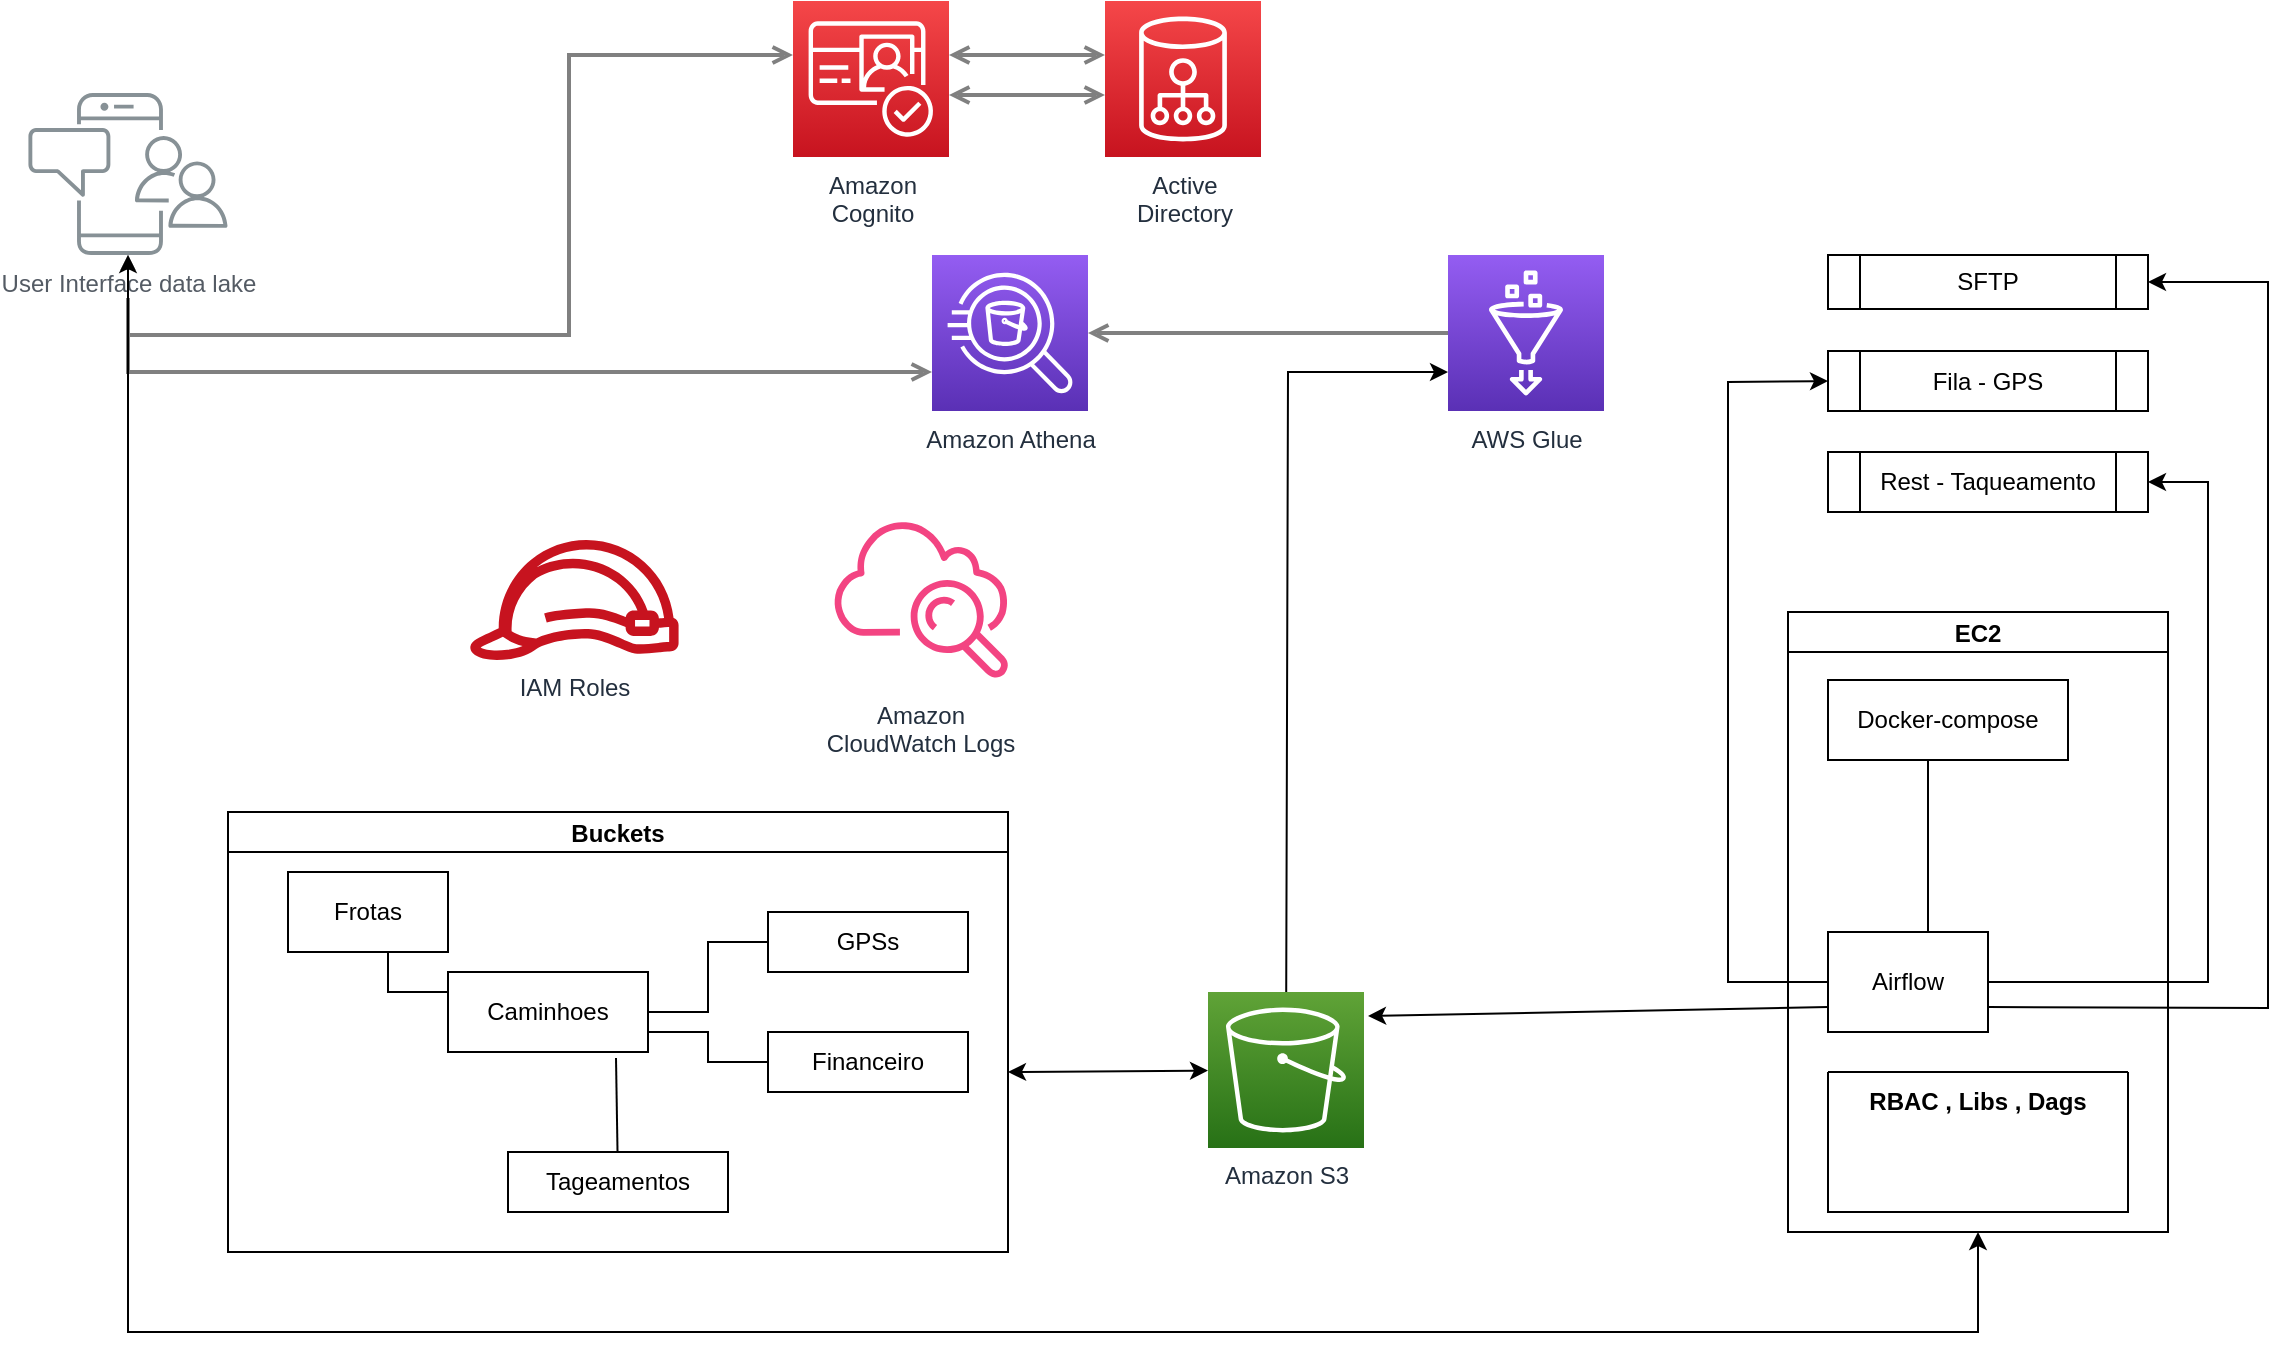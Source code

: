 <mxfile version="21.3.6" type="github">
  <diagram id="Ht1M8jgEwFfnCIfOTk4-" name="Page-1">
    <mxGraphModel dx="1674" dy="822" grid="1" gridSize="10" guides="1" tooltips="1" connect="1" arrows="1" fold="1" page="1" pageScale="1" pageWidth="1169" pageHeight="827" math="0" shadow="0">
      <root>
        <mxCell id="0" />
        <mxCell id="1" parent="0" />
        <mxCell id="UEzPUAAOIrF-is8g5C7q-124" style="edgeStyle=orthogonalEdgeStyle;rounded=0;orthogonalLoop=1;jettySize=auto;html=1;startArrow=open;startFill=0;endArrow=open;endFill=0;strokeWidth=2;strokeColor=#808080;" parent="1" source="UEzPUAAOIrF-is8g5C7q-110" target="UEzPUAAOIrF-is8g5C7q-111" edge="1">
          <mxGeometry relative="1" as="geometry">
            <Array as="points">
              <mxPoint x="300.5" y="241.5" />
              <mxPoint x="300.5" y="101.5" />
            </Array>
          </mxGeometry>
        </mxCell>
        <mxCell id="UEzPUAAOIrF-is8g5C7q-127" style="edgeStyle=orthogonalEdgeStyle;rounded=0;orthogonalLoop=1;jettySize=auto;html=1;startArrow=open;startFill=0;endArrow=open;endFill=0;strokeWidth=2;strokeColor=#808080;" parent="1" source="UEzPUAAOIrF-is8g5C7q-110" target="UEzPUAAOIrF-is8g5C7q-118" edge="1">
          <mxGeometry relative="1" as="geometry">
            <Array as="points">
              <mxPoint x="80" y="260" />
            </Array>
            <mxPoint x="580" y="250" as="targetPoint" />
          </mxGeometry>
        </mxCell>
        <mxCell id="UEzPUAAOIrF-is8g5C7q-125" style="edgeStyle=orthogonalEdgeStyle;rounded=0;orthogonalLoop=1;jettySize=auto;html=1;startArrow=open;startFill=0;endArrow=open;endFill=0;strokeWidth=2;strokeColor=#808080;" parent="1" source="UEzPUAAOIrF-is8g5C7q-111" target="UEzPUAAOIrF-is8g5C7q-112" edge="1">
          <mxGeometry relative="1" as="geometry">
            <Array as="points">
              <mxPoint x="530.5" y="101.5" />
              <mxPoint x="530.5" y="101.5" />
            </Array>
          </mxGeometry>
        </mxCell>
        <mxCell id="UEzPUAAOIrF-is8g5C7q-137" value="" style="edgeStyle=orthogonalEdgeStyle;rounded=0;orthogonalLoop=1;jettySize=auto;html=1;startArrow=none;startFill=0;endArrow=open;endFill=0;strokeWidth=2;strokeColor=#808080;" parent="1" source="UEzPUAAOIrF-is8g5C7q-117" target="UEzPUAAOIrF-is8g5C7q-118" edge="1">
          <mxGeometry relative="1" as="geometry">
            <Array as="points">
              <mxPoint x="710" y="241" />
              <mxPoint x="710" y="241" />
            </Array>
          </mxGeometry>
        </mxCell>
        <mxCell id="UEzPUAAOIrF-is8g5C7q-143" style="edgeStyle=orthogonalEdgeStyle;rounded=0;orthogonalLoop=1;jettySize=auto;html=1;startArrow=open;startFill=0;endArrow=open;endFill=0;strokeWidth=2;strokeColor=#808080;" parent="1" source="UEzPUAAOIrF-is8g5C7q-111" target="UEzPUAAOIrF-is8g5C7q-112" edge="1">
          <mxGeometry relative="1" as="geometry">
            <mxPoint x="500.5" y="111.5" as="sourcePoint" />
            <mxPoint x="578.5" y="111.5" as="targetPoint" />
            <Array as="points">
              <mxPoint x="530.5" y="121.5" />
              <mxPoint x="530.5" y="121.5" />
            </Array>
          </mxGeometry>
        </mxCell>
        <mxCell id="UEzPUAAOIrF-is8g5C7q-110" value="User Interface data lake" style="outlineConnect=0;gradientColor=none;fontColor=#545B64;strokeColor=none;fillColor=#879196;dashed=0;verticalLabelPosition=bottom;verticalAlign=top;align=center;html=1;fontSize=12;fontStyle=0;aspect=fixed;shape=mxgraph.aws4.illustration_notification;pointerEvents=1;labelBackgroundColor=#ffffff;" parent="1" vertex="1">
          <mxGeometry x="30" y="120.5" width="100" height="81" as="geometry" />
        </mxCell>
        <mxCell id="UEzPUAAOIrF-is8g5C7q-111" value="Amazon &lt;br&gt;Cognito" style="outlineConnect=0;fontColor=#232F3E;gradientColor=#F54749;gradientDirection=north;fillColor=#C7131F;strokeColor=#ffffff;dashed=0;verticalLabelPosition=bottom;verticalAlign=top;align=center;html=1;fontSize=12;fontStyle=0;aspect=fixed;shape=mxgraph.aws4.resourceIcon;resIcon=mxgraph.aws4.cognito;labelBackgroundColor=#ffffff;" parent="1" vertex="1">
          <mxGeometry x="412.5" y="74.5" width="78" height="78" as="geometry" />
        </mxCell>
        <mxCell id="UEzPUAAOIrF-is8g5C7q-112" value="Active&lt;br&gt;Directory" style="outlineConnect=0;fontColor=#232F3E;gradientColor=#F54749;gradientDirection=north;fillColor=#C7131F;strokeColor=#ffffff;dashed=0;verticalLabelPosition=bottom;verticalAlign=top;align=center;html=1;fontSize=12;fontStyle=0;aspect=fixed;shape=mxgraph.aws4.resourceIcon;resIcon=mxgraph.aws4.cloud_directory;labelBackgroundColor=#ffffff;" parent="1" vertex="1">
          <mxGeometry x="568.5" y="74.5" width="78" height="78" as="geometry" />
        </mxCell>
        <mxCell id="UEzPUAAOIrF-is8g5C7q-116" value="Amazon S3" style="outlineConnect=0;fontColor=#232F3E;gradientColor=#60A337;gradientDirection=north;fillColor=#277116;strokeColor=#ffffff;dashed=0;verticalLabelPosition=bottom;verticalAlign=top;align=center;html=1;fontSize=12;fontStyle=0;aspect=fixed;shape=mxgraph.aws4.resourceIcon;resIcon=mxgraph.aws4.s3;labelBackgroundColor=#ffffff;" parent="1" vertex="1">
          <mxGeometry x="620.0" y="570" width="78" height="78" as="geometry" />
        </mxCell>
        <mxCell id="UEzPUAAOIrF-is8g5C7q-117" value="AWS Glue" style="outlineConnect=0;fontColor=#232F3E;gradientColor=#945DF2;gradientDirection=north;fillColor=#5A30B5;strokeColor=#ffffff;dashed=0;verticalLabelPosition=bottom;verticalAlign=top;align=center;html=1;fontSize=12;fontStyle=0;aspect=fixed;shape=mxgraph.aws4.resourceIcon;resIcon=mxgraph.aws4.glue;labelBackgroundColor=#ffffff;" parent="1" vertex="1">
          <mxGeometry x="740.0" y="201.5" width="78" height="78" as="geometry" />
        </mxCell>
        <mxCell id="UEzPUAAOIrF-is8g5C7q-118" value="Amazon Athena" style="outlineConnect=0;fontColor=#232F3E;gradientColor=#945DF2;gradientDirection=north;fillColor=#5A30B5;strokeColor=#ffffff;dashed=0;verticalLabelPosition=bottom;verticalAlign=top;align=center;html=1;fontSize=12;fontStyle=0;aspect=fixed;shape=mxgraph.aws4.resourceIcon;resIcon=mxgraph.aws4.athena;labelBackgroundColor=#ffffff;" parent="1" vertex="1">
          <mxGeometry x="482" y="201.5" width="78" height="78" as="geometry" />
        </mxCell>
        <mxCell id="UEzPUAAOIrF-is8g5C7q-122" value="IAM Roles" style="outlineConnect=0;fontColor=#232F3E;gradientColor=none;fillColor=#C7131F;strokeColor=none;dashed=0;verticalLabelPosition=bottom;verticalAlign=top;align=center;html=1;fontSize=12;fontStyle=0;aspect=fixed;pointerEvents=1;shape=mxgraph.aws4.role;labelBackgroundColor=#ffffff;" parent="1" vertex="1">
          <mxGeometry x="250" y="344" width="106.36" height="60" as="geometry" />
        </mxCell>
        <mxCell id="UEzPUAAOIrF-is8g5C7q-123" value="Amazon&lt;br&gt;CloudWatch Logs&lt;br&gt;" style="outlineConnect=0;fontColor=#232F3E;gradientColor=none;gradientDirection=north;fillColor=#F34482;strokeColor=none;dashed=0;verticalLabelPosition=bottom;verticalAlign=top;align=center;html=1;fontSize=12;fontStyle=0;aspect=fixed;shape=mxgraph.aws4.cloudwatch;labelBackgroundColor=#ffffff;" parent="1" vertex="1">
          <mxGeometry x="432" y="330" width="88" height="88" as="geometry" />
        </mxCell>
        <mxCell id="CeeiwtTvapGlpgdEnGXb-1" value="Buckets" style="swimlane;startSize=20;horizontal=1;containerType=tree;newEdgeStyle={&quot;edgeStyle&quot;:&quot;elbowEdgeStyle&quot;,&quot;startArrow&quot;:&quot;none&quot;,&quot;endArrow&quot;:&quot;none&quot;};" vertex="1" parent="1">
          <mxGeometry x="130" y="480" width="390" height="220" as="geometry">
            <mxRectangle x="40" y="450" width="90" height="30" as="alternateBounds" />
          </mxGeometry>
        </mxCell>
        <mxCell id="CeeiwtTvapGlpgdEnGXb-2" value="" style="edgeStyle=elbowEdgeStyle;elbow=vertical;sourcePerimeterSpacing=0;targetPerimeterSpacing=0;startArrow=none;endArrow=none;rounded=0;curved=0;" edge="1" parent="CeeiwtTvapGlpgdEnGXb-1" source="CeeiwtTvapGlpgdEnGXb-4" target="CeeiwtTvapGlpgdEnGXb-5">
          <mxGeometry relative="1" as="geometry">
            <Array as="points">
              <mxPoint x="80" y="90" />
              <mxPoint x="110" y="100" />
              <mxPoint x="90" y="100" />
            </Array>
          </mxGeometry>
        </mxCell>
        <UserObject label="Frotas" treeRoot="1" id="CeeiwtTvapGlpgdEnGXb-4">
          <mxCell style="whiteSpace=wrap;html=1;align=center;treeFolding=1;treeMoving=1;newEdgeStyle={&quot;edgeStyle&quot;:&quot;elbowEdgeStyle&quot;,&quot;startArrow&quot;:&quot;none&quot;,&quot;endArrow&quot;:&quot;none&quot;};" vertex="1" parent="CeeiwtTvapGlpgdEnGXb-1">
            <mxGeometry x="30" y="30" width="80" height="40" as="geometry" />
          </mxCell>
        </UserObject>
        <mxCell id="CeeiwtTvapGlpgdEnGXb-51" style="edgeStyle=elbowEdgeStyle;rounded=0;orthogonalLoop=1;jettySize=auto;html=1;startArrow=none;endArrow=none;exitX=1;exitY=0.5;exitDx=0;exitDy=0;entryX=0;entryY=0.5;entryDx=0;entryDy=0;" edge="1" parent="CeeiwtTvapGlpgdEnGXb-1" source="CeeiwtTvapGlpgdEnGXb-5" target="CeeiwtTvapGlpgdEnGXb-6">
          <mxGeometry relative="1" as="geometry" />
        </mxCell>
        <mxCell id="CeeiwtTvapGlpgdEnGXb-54" style="edgeStyle=elbowEdgeStyle;rounded=0;orthogonalLoop=1;jettySize=auto;html=1;startArrow=none;endArrow=none;exitX=1;exitY=0.75;exitDx=0;exitDy=0;entryX=0;entryY=0.5;entryDx=0;entryDy=0;" edge="1" parent="CeeiwtTvapGlpgdEnGXb-1" source="CeeiwtTvapGlpgdEnGXb-5" target="CeeiwtTvapGlpgdEnGXb-48">
          <mxGeometry relative="1" as="geometry" />
        </mxCell>
        <mxCell id="CeeiwtTvapGlpgdEnGXb-5" value="Caminhoes" style="whiteSpace=wrap;html=1;align=center;verticalAlign=middle;treeFolding=1;treeMoving=1;newEdgeStyle={&quot;edgeStyle&quot;:&quot;elbowEdgeStyle&quot;,&quot;startArrow&quot;:&quot;none&quot;,&quot;endArrow&quot;:&quot;none&quot;};" vertex="1" parent="CeeiwtTvapGlpgdEnGXb-1">
          <mxGeometry x="110" y="80" width="100" height="40" as="geometry" />
        </mxCell>
        <mxCell id="CeeiwtTvapGlpgdEnGXb-6" value="GPSs" style="whiteSpace=wrap;html=1;align=center;verticalAlign=middle;treeFolding=1;treeMoving=1;newEdgeStyle={&quot;edgeStyle&quot;:&quot;elbowEdgeStyle&quot;,&quot;startArrow&quot;:&quot;none&quot;,&quot;endArrow&quot;:&quot;none&quot;};" vertex="1" parent="CeeiwtTvapGlpgdEnGXb-1">
          <mxGeometry x="270" y="50" width="100" height="30" as="geometry" />
        </mxCell>
        <mxCell id="CeeiwtTvapGlpgdEnGXb-48" value="Financeiro" style="whiteSpace=wrap;html=1;align=center;verticalAlign=middle;treeFolding=1;treeMoving=1;newEdgeStyle={&quot;edgeStyle&quot;:&quot;elbowEdgeStyle&quot;,&quot;startArrow&quot;:&quot;none&quot;,&quot;endArrow&quot;:&quot;none&quot;};" vertex="1" parent="CeeiwtTvapGlpgdEnGXb-1">
          <mxGeometry x="270" y="110" width="100" height="30" as="geometry" />
        </mxCell>
        <mxCell id="CeeiwtTvapGlpgdEnGXb-56" value="" style="endArrow=none;html=1;rounded=0;exitX=0.84;exitY=1.075;exitDx=0;exitDy=0;exitPerimeter=0;" edge="1" parent="CeeiwtTvapGlpgdEnGXb-1" source="CeeiwtTvapGlpgdEnGXb-5" target="CeeiwtTvapGlpgdEnGXb-62">
          <mxGeometry width="50" height="50" relative="1" as="geometry">
            <mxPoint x="520" y="-20" as="sourcePoint" />
            <mxPoint x="280" y="190" as="targetPoint" />
            <Array as="points" />
          </mxGeometry>
        </mxCell>
        <mxCell id="CeeiwtTvapGlpgdEnGXb-62" value="Tageamentos" style="whiteSpace=wrap;html=1;align=center;verticalAlign=middle;treeFolding=1;treeMoving=1;newEdgeStyle={&quot;edgeStyle&quot;:&quot;elbowEdgeStyle&quot;,&quot;startArrow&quot;:&quot;none&quot;,&quot;endArrow&quot;:&quot;none&quot;};" vertex="1" parent="CeeiwtTvapGlpgdEnGXb-1">
          <mxGeometry x="140" y="170" width="110" height="30" as="geometry" />
        </mxCell>
        <mxCell id="CeeiwtTvapGlpgdEnGXb-10" value="" style="endArrow=classic;startArrow=classic;html=1;rounded=0;" edge="1" parent="1" target="UEzPUAAOIrF-is8g5C7q-116">
          <mxGeometry width="50" height="50" relative="1" as="geometry">
            <mxPoint x="520" y="610" as="sourcePoint" />
            <mxPoint x="640" y="430" as="targetPoint" />
          </mxGeometry>
        </mxCell>
        <mxCell id="CeeiwtTvapGlpgdEnGXb-12" value="SFTP" style="shape=process;whiteSpace=wrap;html=1;backgroundOutline=1;" vertex="1" parent="1">
          <mxGeometry x="930" y="201.5" width="160" height="27" as="geometry" />
        </mxCell>
        <mxCell id="CeeiwtTvapGlpgdEnGXb-14" value="Fila - GPS" style="shape=process;whiteSpace=wrap;html=1;backgroundOutline=1;" vertex="1" parent="1">
          <mxGeometry x="930" y="249.5" width="160" height="30" as="geometry" />
        </mxCell>
        <mxCell id="CeeiwtTvapGlpgdEnGXb-18" value="Rest - Taqueamento" style="shape=process;whiteSpace=wrap;html=1;backgroundOutline=1;" vertex="1" parent="1">
          <mxGeometry x="930" y="300" width="160" height="30" as="geometry" />
        </mxCell>
        <mxCell id="CeeiwtTvapGlpgdEnGXb-19" value="EC2" style="swimlane;startSize=20;horizontal=1;containerType=tree;newEdgeStyle={&quot;edgeStyle&quot;:&quot;elbowEdgeStyle&quot;,&quot;startArrow&quot;:&quot;none&quot;,&quot;endArrow&quot;:&quot;none&quot;};" vertex="1" parent="1">
          <mxGeometry x="910" y="380" width="190" height="310" as="geometry">
            <mxRectangle x="910" y="380" width="90" height="30" as="alternateBounds" />
          </mxGeometry>
        </mxCell>
        <mxCell id="CeeiwtTvapGlpgdEnGXb-20" value="" style="edgeStyle=elbowEdgeStyle;elbow=vertical;sourcePerimeterSpacing=0;targetPerimeterSpacing=0;startArrow=none;endArrow=none;rounded=0;curved=0;" edge="1" parent="CeeiwtTvapGlpgdEnGXb-19" source="CeeiwtTvapGlpgdEnGXb-22" target="CeeiwtTvapGlpgdEnGXb-23">
          <mxGeometry relative="1" as="geometry">
            <Array as="points">
              <mxPoint x="70" y="100" />
            </Array>
          </mxGeometry>
        </mxCell>
        <UserObject label="Docker-compose" treeRoot="1" id="CeeiwtTvapGlpgdEnGXb-22">
          <mxCell style="whiteSpace=wrap;html=1;align=center;treeFolding=1;treeMoving=1;newEdgeStyle={&quot;edgeStyle&quot;:&quot;elbowEdgeStyle&quot;,&quot;startArrow&quot;:&quot;none&quot;,&quot;endArrow&quot;:&quot;none&quot;};" vertex="1" parent="CeeiwtTvapGlpgdEnGXb-19">
            <mxGeometry x="20" y="34" width="120" height="40" as="geometry" />
          </mxCell>
        </UserObject>
        <mxCell id="CeeiwtTvapGlpgdEnGXb-23" value="Airflow" style="whiteSpace=wrap;html=1;align=center;verticalAlign=middle;treeFolding=1;treeMoving=1;newEdgeStyle={&quot;edgeStyle&quot;:&quot;elbowEdgeStyle&quot;,&quot;startArrow&quot;:&quot;none&quot;,&quot;endArrow&quot;:&quot;none&quot;};" vertex="1" parent="CeeiwtTvapGlpgdEnGXb-19">
          <mxGeometry x="20" y="160" width="80" height="50" as="geometry" />
        </mxCell>
        <mxCell id="CeeiwtTvapGlpgdEnGXb-35" style="edgeStyle=elbowEdgeStyle;rounded=0;orthogonalLoop=1;jettySize=auto;html=1;startArrow=none;endArrow=none;exitX=0.75;exitY=0;exitDx=0;exitDy=0;" edge="1" parent="CeeiwtTvapGlpgdEnGXb-19" source="CeeiwtTvapGlpgdEnGXb-23" target="CeeiwtTvapGlpgdEnGXb-23">
          <mxGeometry relative="1" as="geometry" />
        </mxCell>
        <mxCell id="CeeiwtTvapGlpgdEnGXb-39" value="&#xa;&#xa;&#xa;RBAC , Libs , Dags&#xa;" style="swimlane;startSize=0;" vertex="1" collapsed="1" parent="CeeiwtTvapGlpgdEnGXb-19">
          <mxGeometry x="20" y="230" width="150" height="70" as="geometry">
            <mxRectangle x="20" y="230" width="130" height="50" as="alternateBounds" />
          </mxGeometry>
        </mxCell>
        <mxCell id="CeeiwtTvapGlpgdEnGXb-30" value="" style="endArrow=classic;html=1;rounded=0;exitX=0;exitY=0.5;exitDx=0;exitDy=0;entryX=0;entryY=0.5;entryDx=0;entryDy=0;entryPerimeter=0;" edge="1" parent="1" source="CeeiwtTvapGlpgdEnGXb-23" target="CeeiwtTvapGlpgdEnGXb-14">
          <mxGeometry width="50" height="50" relative="1" as="geometry">
            <mxPoint x="590" y="450" as="sourcePoint" />
            <mxPoint x="930" y="240" as="targetPoint" />
            <Array as="points">
              <mxPoint x="880" y="565" />
              <mxPoint x="880" y="400" />
              <mxPoint x="880" y="265" />
            </Array>
          </mxGeometry>
        </mxCell>
        <mxCell id="CeeiwtTvapGlpgdEnGXb-31" value="" style="endArrow=classic;html=1;rounded=0;exitX=1;exitY=0.5;exitDx=0;exitDy=0;entryX=1;entryY=0.5;entryDx=0;entryDy=0;" edge="1" parent="1" source="CeeiwtTvapGlpgdEnGXb-23" target="CeeiwtTvapGlpgdEnGXb-18">
          <mxGeometry width="50" height="50" relative="1" as="geometry">
            <mxPoint x="590" y="450" as="sourcePoint" />
            <mxPoint x="1110" y="265" as="targetPoint" />
            <Array as="points">
              <mxPoint x="1120" y="565" />
              <mxPoint x="1120" y="450" />
              <mxPoint x="1120" y="350" />
              <mxPoint x="1120" y="315" />
            </Array>
          </mxGeometry>
        </mxCell>
        <mxCell id="CeeiwtTvapGlpgdEnGXb-34" value="" style="endArrow=classic;html=1;rounded=0;exitX=1;exitY=0.75;exitDx=0;exitDy=0;entryX=1;entryY=0.5;entryDx=0;entryDy=0;" edge="1" parent="1" source="CeeiwtTvapGlpgdEnGXb-23" target="CeeiwtTvapGlpgdEnGXb-12">
          <mxGeometry width="50" height="50" relative="1" as="geometry">
            <mxPoint x="590" y="450" as="sourcePoint" />
            <mxPoint x="640" y="400" as="targetPoint" />
            <Array as="points">
              <mxPoint x="1150" y="578" />
              <mxPoint x="1150" y="215" />
            </Array>
          </mxGeometry>
        </mxCell>
        <mxCell id="CeeiwtTvapGlpgdEnGXb-46" value="" style="endArrow=classic;html=1;rounded=0;exitX=0;exitY=0.75;exitDx=0;exitDy=0;entryX=1.026;entryY=0.154;entryDx=0;entryDy=0;entryPerimeter=0;" edge="1" parent="1" source="CeeiwtTvapGlpgdEnGXb-23" target="UEzPUAAOIrF-is8g5C7q-116">
          <mxGeometry width="50" height="50" relative="1" as="geometry">
            <mxPoint x="590" y="450" as="sourcePoint" />
            <mxPoint x="640" y="400" as="targetPoint" />
          </mxGeometry>
        </mxCell>
        <mxCell id="CeeiwtTvapGlpgdEnGXb-47" value="" style="endArrow=classic;html=1;rounded=0;" edge="1" parent="1" source="UEzPUAAOIrF-is8g5C7q-116">
          <mxGeometry width="50" height="50" relative="1" as="geometry">
            <mxPoint x="660" y="560" as="sourcePoint" />
            <mxPoint x="740" y="260" as="targetPoint" />
            <Array as="points">
              <mxPoint x="660" y="260" />
              <mxPoint x="720" y="260" />
            </Array>
          </mxGeometry>
        </mxCell>
        <mxCell id="CeeiwtTvapGlpgdEnGXb-65" value="" style="endArrow=classic;startArrow=classic;html=1;rounded=0;exitX=0.5;exitY=1;exitDx=0;exitDy=0;" edge="1" parent="1" source="CeeiwtTvapGlpgdEnGXb-19" target="UEzPUAAOIrF-is8g5C7q-110">
          <mxGeometry width="50" height="50" relative="1" as="geometry">
            <mxPoint x="990" y="730" as="sourcePoint" />
            <mxPoint x="640" y="430" as="targetPoint" />
            <Array as="points">
              <mxPoint x="1005" y="740" />
              <mxPoint x="900" y="740" />
              <mxPoint x="780" y="740" />
              <mxPoint x="560" y="740" />
              <mxPoint x="80" y="740" />
            </Array>
          </mxGeometry>
        </mxCell>
      </root>
    </mxGraphModel>
  </diagram>
</mxfile>
